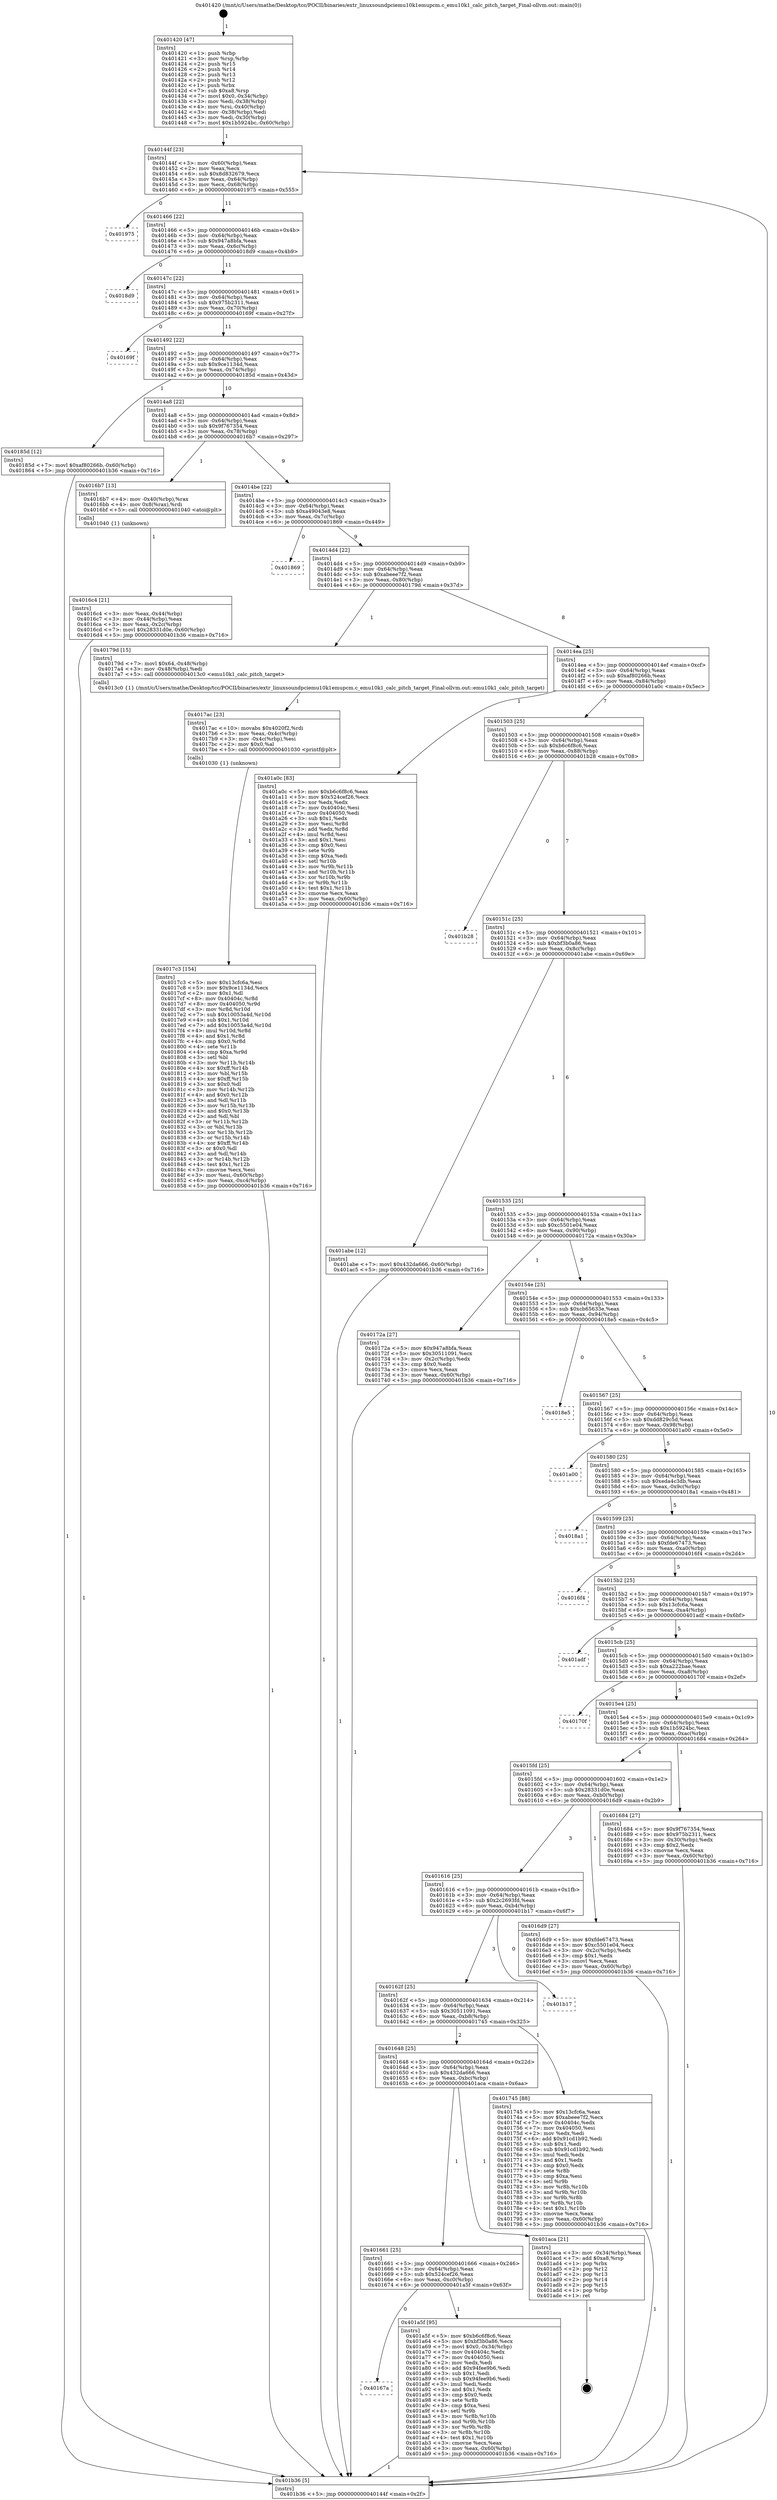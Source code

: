 digraph "0x401420" {
  label = "0x401420 (/mnt/c/Users/mathe/Desktop/tcc/POCII/binaries/extr_linuxsoundpciemu10k1emupcm.c_emu10k1_calc_pitch_target_Final-ollvm.out::main(0))"
  labelloc = "t"
  node[shape=record]

  Entry [label="",width=0.3,height=0.3,shape=circle,fillcolor=black,style=filled]
  "0x40144f" [label="{
     0x40144f [23]\l
     | [instrs]\l
     &nbsp;&nbsp;0x40144f \<+3\>: mov -0x60(%rbp),%eax\l
     &nbsp;&nbsp;0x401452 \<+2\>: mov %eax,%ecx\l
     &nbsp;&nbsp;0x401454 \<+6\>: sub $0x8d832679,%ecx\l
     &nbsp;&nbsp;0x40145a \<+3\>: mov %eax,-0x64(%rbp)\l
     &nbsp;&nbsp;0x40145d \<+3\>: mov %ecx,-0x68(%rbp)\l
     &nbsp;&nbsp;0x401460 \<+6\>: je 0000000000401975 \<main+0x555\>\l
  }"]
  "0x401975" [label="{
     0x401975\l
  }", style=dashed]
  "0x401466" [label="{
     0x401466 [22]\l
     | [instrs]\l
     &nbsp;&nbsp;0x401466 \<+5\>: jmp 000000000040146b \<main+0x4b\>\l
     &nbsp;&nbsp;0x40146b \<+3\>: mov -0x64(%rbp),%eax\l
     &nbsp;&nbsp;0x40146e \<+5\>: sub $0x947a8bfa,%eax\l
     &nbsp;&nbsp;0x401473 \<+3\>: mov %eax,-0x6c(%rbp)\l
     &nbsp;&nbsp;0x401476 \<+6\>: je 00000000004018d9 \<main+0x4b9\>\l
  }"]
  Exit [label="",width=0.3,height=0.3,shape=circle,fillcolor=black,style=filled,peripheries=2]
  "0x4018d9" [label="{
     0x4018d9\l
  }", style=dashed]
  "0x40147c" [label="{
     0x40147c [22]\l
     | [instrs]\l
     &nbsp;&nbsp;0x40147c \<+5\>: jmp 0000000000401481 \<main+0x61\>\l
     &nbsp;&nbsp;0x401481 \<+3\>: mov -0x64(%rbp),%eax\l
     &nbsp;&nbsp;0x401484 \<+5\>: sub $0x975b2311,%eax\l
     &nbsp;&nbsp;0x401489 \<+3\>: mov %eax,-0x70(%rbp)\l
     &nbsp;&nbsp;0x40148c \<+6\>: je 000000000040169f \<main+0x27f\>\l
  }"]
  "0x40167a" [label="{
     0x40167a\l
  }", style=dashed]
  "0x40169f" [label="{
     0x40169f\l
  }", style=dashed]
  "0x401492" [label="{
     0x401492 [22]\l
     | [instrs]\l
     &nbsp;&nbsp;0x401492 \<+5\>: jmp 0000000000401497 \<main+0x77\>\l
     &nbsp;&nbsp;0x401497 \<+3\>: mov -0x64(%rbp),%eax\l
     &nbsp;&nbsp;0x40149a \<+5\>: sub $0x9ce1134d,%eax\l
     &nbsp;&nbsp;0x40149f \<+3\>: mov %eax,-0x74(%rbp)\l
     &nbsp;&nbsp;0x4014a2 \<+6\>: je 000000000040185d \<main+0x43d\>\l
  }"]
  "0x401a5f" [label="{
     0x401a5f [95]\l
     | [instrs]\l
     &nbsp;&nbsp;0x401a5f \<+5\>: mov $0xb6c6f8c6,%eax\l
     &nbsp;&nbsp;0x401a64 \<+5\>: mov $0xbf3b0a86,%ecx\l
     &nbsp;&nbsp;0x401a69 \<+7\>: movl $0x0,-0x34(%rbp)\l
     &nbsp;&nbsp;0x401a70 \<+7\>: mov 0x40404c,%edx\l
     &nbsp;&nbsp;0x401a77 \<+7\>: mov 0x404050,%esi\l
     &nbsp;&nbsp;0x401a7e \<+2\>: mov %edx,%edi\l
     &nbsp;&nbsp;0x401a80 \<+6\>: add $0x94fee9b6,%edi\l
     &nbsp;&nbsp;0x401a86 \<+3\>: sub $0x1,%edi\l
     &nbsp;&nbsp;0x401a89 \<+6\>: sub $0x94fee9b6,%edi\l
     &nbsp;&nbsp;0x401a8f \<+3\>: imul %edi,%edx\l
     &nbsp;&nbsp;0x401a92 \<+3\>: and $0x1,%edx\l
     &nbsp;&nbsp;0x401a95 \<+3\>: cmp $0x0,%edx\l
     &nbsp;&nbsp;0x401a98 \<+4\>: sete %r8b\l
     &nbsp;&nbsp;0x401a9c \<+3\>: cmp $0xa,%esi\l
     &nbsp;&nbsp;0x401a9f \<+4\>: setl %r9b\l
     &nbsp;&nbsp;0x401aa3 \<+3\>: mov %r8b,%r10b\l
     &nbsp;&nbsp;0x401aa6 \<+3\>: and %r9b,%r10b\l
     &nbsp;&nbsp;0x401aa9 \<+3\>: xor %r9b,%r8b\l
     &nbsp;&nbsp;0x401aac \<+3\>: or %r8b,%r10b\l
     &nbsp;&nbsp;0x401aaf \<+4\>: test $0x1,%r10b\l
     &nbsp;&nbsp;0x401ab3 \<+3\>: cmovne %ecx,%eax\l
     &nbsp;&nbsp;0x401ab6 \<+3\>: mov %eax,-0x60(%rbp)\l
     &nbsp;&nbsp;0x401ab9 \<+5\>: jmp 0000000000401b36 \<main+0x716\>\l
  }"]
  "0x40185d" [label="{
     0x40185d [12]\l
     | [instrs]\l
     &nbsp;&nbsp;0x40185d \<+7\>: movl $0xaf80266b,-0x60(%rbp)\l
     &nbsp;&nbsp;0x401864 \<+5\>: jmp 0000000000401b36 \<main+0x716\>\l
  }"]
  "0x4014a8" [label="{
     0x4014a8 [22]\l
     | [instrs]\l
     &nbsp;&nbsp;0x4014a8 \<+5\>: jmp 00000000004014ad \<main+0x8d\>\l
     &nbsp;&nbsp;0x4014ad \<+3\>: mov -0x64(%rbp),%eax\l
     &nbsp;&nbsp;0x4014b0 \<+5\>: sub $0x9f767354,%eax\l
     &nbsp;&nbsp;0x4014b5 \<+3\>: mov %eax,-0x78(%rbp)\l
     &nbsp;&nbsp;0x4014b8 \<+6\>: je 00000000004016b7 \<main+0x297\>\l
  }"]
  "0x401661" [label="{
     0x401661 [25]\l
     | [instrs]\l
     &nbsp;&nbsp;0x401661 \<+5\>: jmp 0000000000401666 \<main+0x246\>\l
     &nbsp;&nbsp;0x401666 \<+3\>: mov -0x64(%rbp),%eax\l
     &nbsp;&nbsp;0x401669 \<+5\>: sub $0x524cef26,%eax\l
     &nbsp;&nbsp;0x40166e \<+6\>: mov %eax,-0xc0(%rbp)\l
     &nbsp;&nbsp;0x401674 \<+6\>: je 0000000000401a5f \<main+0x63f\>\l
  }"]
  "0x4016b7" [label="{
     0x4016b7 [13]\l
     | [instrs]\l
     &nbsp;&nbsp;0x4016b7 \<+4\>: mov -0x40(%rbp),%rax\l
     &nbsp;&nbsp;0x4016bb \<+4\>: mov 0x8(%rax),%rdi\l
     &nbsp;&nbsp;0x4016bf \<+5\>: call 0000000000401040 \<atoi@plt\>\l
     | [calls]\l
     &nbsp;&nbsp;0x401040 \{1\} (unknown)\l
  }"]
  "0x4014be" [label="{
     0x4014be [22]\l
     | [instrs]\l
     &nbsp;&nbsp;0x4014be \<+5\>: jmp 00000000004014c3 \<main+0xa3\>\l
     &nbsp;&nbsp;0x4014c3 \<+3\>: mov -0x64(%rbp),%eax\l
     &nbsp;&nbsp;0x4014c6 \<+5\>: sub $0xa49043e8,%eax\l
     &nbsp;&nbsp;0x4014cb \<+3\>: mov %eax,-0x7c(%rbp)\l
     &nbsp;&nbsp;0x4014ce \<+6\>: je 0000000000401869 \<main+0x449\>\l
  }"]
  "0x401aca" [label="{
     0x401aca [21]\l
     | [instrs]\l
     &nbsp;&nbsp;0x401aca \<+3\>: mov -0x34(%rbp),%eax\l
     &nbsp;&nbsp;0x401acd \<+7\>: add $0xa8,%rsp\l
     &nbsp;&nbsp;0x401ad4 \<+1\>: pop %rbx\l
     &nbsp;&nbsp;0x401ad5 \<+2\>: pop %r12\l
     &nbsp;&nbsp;0x401ad7 \<+2\>: pop %r13\l
     &nbsp;&nbsp;0x401ad9 \<+2\>: pop %r14\l
     &nbsp;&nbsp;0x401adb \<+2\>: pop %r15\l
     &nbsp;&nbsp;0x401add \<+1\>: pop %rbp\l
     &nbsp;&nbsp;0x401ade \<+1\>: ret\l
  }"]
  "0x401869" [label="{
     0x401869\l
  }", style=dashed]
  "0x4014d4" [label="{
     0x4014d4 [22]\l
     | [instrs]\l
     &nbsp;&nbsp;0x4014d4 \<+5\>: jmp 00000000004014d9 \<main+0xb9\>\l
     &nbsp;&nbsp;0x4014d9 \<+3\>: mov -0x64(%rbp),%eax\l
     &nbsp;&nbsp;0x4014dc \<+5\>: sub $0xabeee7f2,%eax\l
     &nbsp;&nbsp;0x4014e1 \<+3\>: mov %eax,-0x80(%rbp)\l
     &nbsp;&nbsp;0x4014e4 \<+6\>: je 000000000040179d \<main+0x37d\>\l
  }"]
  "0x4017c3" [label="{
     0x4017c3 [154]\l
     | [instrs]\l
     &nbsp;&nbsp;0x4017c3 \<+5\>: mov $0x13cfc6a,%esi\l
     &nbsp;&nbsp;0x4017c8 \<+5\>: mov $0x9ce1134d,%ecx\l
     &nbsp;&nbsp;0x4017cd \<+2\>: mov $0x1,%dl\l
     &nbsp;&nbsp;0x4017cf \<+8\>: mov 0x40404c,%r8d\l
     &nbsp;&nbsp;0x4017d7 \<+8\>: mov 0x404050,%r9d\l
     &nbsp;&nbsp;0x4017df \<+3\>: mov %r8d,%r10d\l
     &nbsp;&nbsp;0x4017e2 \<+7\>: sub $0x10053a4d,%r10d\l
     &nbsp;&nbsp;0x4017e9 \<+4\>: sub $0x1,%r10d\l
     &nbsp;&nbsp;0x4017ed \<+7\>: add $0x10053a4d,%r10d\l
     &nbsp;&nbsp;0x4017f4 \<+4\>: imul %r10d,%r8d\l
     &nbsp;&nbsp;0x4017f8 \<+4\>: and $0x1,%r8d\l
     &nbsp;&nbsp;0x4017fc \<+4\>: cmp $0x0,%r8d\l
     &nbsp;&nbsp;0x401800 \<+4\>: sete %r11b\l
     &nbsp;&nbsp;0x401804 \<+4\>: cmp $0xa,%r9d\l
     &nbsp;&nbsp;0x401808 \<+3\>: setl %bl\l
     &nbsp;&nbsp;0x40180b \<+3\>: mov %r11b,%r14b\l
     &nbsp;&nbsp;0x40180e \<+4\>: xor $0xff,%r14b\l
     &nbsp;&nbsp;0x401812 \<+3\>: mov %bl,%r15b\l
     &nbsp;&nbsp;0x401815 \<+4\>: xor $0xff,%r15b\l
     &nbsp;&nbsp;0x401819 \<+3\>: xor $0x0,%dl\l
     &nbsp;&nbsp;0x40181c \<+3\>: mov %r14b,%r12b\l
     &nbsp;&nbsp;0x40181f \<+4\>: and $0x0,%r12b\l
     &nbsp;&nbsp;0x401823 \<+3\>: and %dl,%r11b\l
     &nbsp;&nbsp;0x401826 \<+3\>: mov %r15b,%r13b\l
     &nbsp;&nbsp;0x401829 \<+4\>: and $0x0,%r13b\l
     &nbsp;&nbsp;0x40182d \<+2\>: and %dl,%bl\l
     &nbsp;&nbsp;0x40182f \<+3\>: or %r11b,%r12b\l
     &nbsp;&nbsp;0x401832 \<+3\>: or %bl,%r13b\l
     &nbsp;&nbsp;0x401835 \<+3\>: xor %r13b,%r12b\l
     &nbsp;&nbsp;0x401838 \<+3\>: or %r15b,%r14b\l
     &nbsp;&nbsp;0x40183b \<+4\>: xor $0xff,%r14b\l
     &nbsp;&nbsp;0x40183f \<+3\>: or $0x0,%dl\l
     &nbsp;&nbsp;0x401842 \<+3\>: and %dl,%r14b\l
     &nbsp;&nbsp;0x401845 \<+3\>: or %r14b,%r12b\l
     &nbsp;&nbsp;0x401848 \<+4\>: test $0x1,%r12b\l
     &nbsp;&nbsp;0x40184c \<+3\>: cmovne %ecx,%esi\l
     &nbsp;&nbsp;0x40184f \<+3\>: mov %esi,-0x60(%rbp)\l
     &nbsp;&nbsp;0x401852 \<+6\>: mov %eax,-0xc4(%rbp)\l
     &nbsp;&nbsp;0x401858 \<+5\>: jmp 0000000000401b36 \<main+0x716\>\l
  }"]
  "0x40179d" [label="{
     0x40179d [15]\l
     | [instrs]\l
     &nbsp;&nbsp;0x40179d \<+7\>: movl $0x64,-0x48(%rbp)\l
     &nbsp;&nbsp;0x4017a4 \<+3\>: mov -0x48(%rbp),%edi\l
     &nbsp;&nbsp;0x4017a7 \<+5\>: call 00000000004013c0 \<emu10k1_calc_pitch_target\>\l
     | [calls]\l
     &nbsp;&nbsp;0x4013c0 \{1\} (/mnt/c/Users/mathe/Desktop/tcc/POCII/binaries/extr_linuxsoundpciemu10k1emupcm.c_emu10k1_calc_pitch_target_Final-ollvm.out::emu10k1_calc_pitch_target)\l
  }"]
  "0x4014ea" [label="{
     0x4014ea [25]\l
     | [instrs]\l
     &nbsp;&nbsp;0x4014ea \<+5\>: jmp 00000000004014ef \<main+0xcf\>\l
     &nbsp;&nbsp;0x4014ef \<+3\>: mov -0x64(%rbp),%eax\l
     &nbsp;&nbsp;0x4014f2 \<+5\>: sub $0xaf80266b,%eax\l
     &nbsp;&nbsp;0x4014f7 \<+6\>: mov %eax,-0x84(%rbp)\l
     &nbsp;&nbsp;0x4014fd \<+6\>: je 0000000000401a0c \<main+0x5ec\>\l
  }"]
  "0x4017ac" [label="{
     0x4017ac [23]\l
     | [instrs]\l
     &nbsp;&nbsp;0x4017ac \<+10\>: movabs $0x4020f2,%rdi\l
     &nbsp;&nbsp;0x4017b6 \<+3\>: mov %eax,-0x4c(%rbp)\l
     &nbsp;&nbsp;0x4017b9 \<+3\>: mov -0x4c(%rbp),%esi\l
     &nbsp;&nbsp;0x4017bc \<+2\>: mov $0x0,%al\l
     &nbsp;&nbsp;0x4017be \<+5\>: call 0000000000401030 \<printf@plt\>\l
     | [calls]\l
     &nbsp;&nbsp;0x401030 \{1\} (unknown)\l
  }"]
  "0x401a0c" [label="{
     0x401a0c [83]\l
     | [instrs]\l
     &nbsp;&nbsp;0x401a0c \<+5\>: mov $0xb6c6f8c6,%eax\l
     &nbsp;&nbsp;0x401a11 \<+5\>: mov $0x524cef26,%ecx\l
     &nbsp;&nbsp;0x401a16 \<+2\>: xor %edx,%edx\l
     &nbsp;&nbsp;0x401a18 \<+7\>: mov 0x40404c,%esi\l
     &nbsp;&nbsp;0x401a1f \<+7\>: mov 0x404050,%edi\l
     &nbsp;&nbsp;0x401a26 \<+3\>: sub $0x1,%edx\l
     &nbsp;&nbsp;0x401a29 \<+3\>: mov %esi,%r8d\l
     &nbsp;&nbsp;0x401a2c \<+3\>: add %edx,%r8d\l
     &nbsp;&nbsp;0x401a2f \<+4\>: imul %r8d,%esi\l
     &nbsp;&nbsp;0x401a33 \<+3\>: and $0x1,%esi\l
     &nbsp;&nbsp;0x401a36 \<+3\>: cmp $0x0,%esi\l
     &nbsp;&nbsp;0x401a39 \<+4\>: sete %r9b\l
     &nbsp;&nbsp;0x401a3d \<+3\>: cmp $0xa,%edi\l
     &nbsp;&nbsp;0x401a40 \<+4\>: setl %r10b\l
     &nbsp;&nbsp;0x401a44 \<+3\>: mov %r9b,%r11b\l
     &nbsp;&nbsp;0x401a47 \<+3\>: and %r10b,%r11b\l
     &nbsp;&nbsp;0x401a4a \<+3\>: xor %r10b,%r9b\l
     &nbsp;&nbsp;0x401a4d \<+3\>: or %r9b,%r11b\l
     &nbsp;&nbsp;0x401a50 \<+4\>: test $0x1,%r11b\l
     &nbsp;&nbsp;0x401a54 \<+3\>: cmovne %ecx,%eax\l
     &nbsp;&nbsp;0x401a57 \<+3\>: mov %eax,-0x60(%rbp)\l
     &nbsp;&nbsp;0x401a5a \<+5\>: jmp 0000000000401b36 \<main+0x716\>\l
  }"]
  "0x401503" [label="{
     0x401503 [25]\l
     | [instrs]\l
     &nbsp;&nbsp;0x401503 \<+5\>: jmp 0000000000401508 \<main+0xe8\>\l
     &nbsp;&nbsp;0x401508 \<+3\>: mov -0x64(%rbp),%eax\l
     &nbsp;&nbsp;0x40150b \<+5\>: sub $0xb6c6f8c6,%eax\l
     &nbsp;&nbsp;0x401510 \<+6\>: mov %eax,-0x88(%rbp)\l
     &nbsp;&nbsp;0x401516 \<+6\>: je 0000000000401b28 \<main+0x708\>\l
  }"]
  "0x401648" [label="{
     0x401648 [25]\l
     | [instrs]\l
     &nbsp;&nbsp;0x401648 \<+5\>: jmp 000000000040164d \<main+0x22d\>\l
     &nbsp;&nbsp;0x40164d \<+3\>: mov -0x64(%rbp),%eax\l
     &nbsp;&nbsp;0x401650 \<+5\>: sub $0x432da666,%eax\l
     &nbsp;&nbsp;0x401655 \<+6\>: mov %eax,-0xbc(%rbp)\l
     &nbsp;&nbsp;0x40165b \<+6\>: je 0000000000401aca \<main+0x6aa\>\l
  }"]
  "0x401b28" [label="{
     0x401b28\l
  }", style=dashed]
  "0x40151c" [label="{
     0x40151c [25]\l
     | [instrs]\l
     &nbsp;&nbsp;0x40151c \<+5\>: jmp 0000000000401521 \<main+0x101\>\l
     &nbsp;&nbsp;0x401521 \<+3\>: mov -0x64(%rbp),%eax\l
     &nbsp;&nbsp;0x401524 \<+5\>: sub $0xbf3b0a86,%eax\l
     &nbsp;&nbsp;0x401529 \<+6\>: mov %eax,-0x8c(%rbp)\l
     &nbsp;&nbsp;0x40152f \<+6\>: je 0000000000401abe \<main+0x69e\>\l
  }"]
  "0x401745" [label="{
     0x401745 [88]\l
     | [instrs]\l
     &nbsp;&nbsp;0x401745 \<+5\>: mov $0x13cfc6a,%eax\l
     &nbsp;&nbsp;0x40174a \<+5\>: mov $0xabeee7f2,%ecx\l
     &nbsp;&nbsp;0x40174f \<+7\>: mov 0x40404c,%edx\l
     &nbsp;&nbsp;0x401756 \<+7\>: mov 0x404050,%esi\l
     &nbsp;&nbsp;0x40175d \<+2\>: mov %edx,%edi\l
     &nbsp;&nbsp;0x40175f \<+6\>: add $0x91cd1b92,%edi\l
     &nbsp;&nbsp;0x401765 \<+3\>: sub $0x1,%edi\l
     &nbsp;&nbsp;0x401768 \<+6\>: sub $0x91cd1b92,%edi\l
     &nbsp;&nbsp;0x40176e \<+3\>: imul %edi,%edx\l
     &nbsp;&nbsp;0x401771 \<+3\>: and $0x1,%edx\l
     &nbsp;&nbsp;0x401774 \<+3\>: cmp $0x0,%edx\l
     &nbsp;&nbsp;0x401777 \<+4\>: sete %r8b\l
     &nbsp;&nbsp;0x40177b \<+3\>: cmp $0xa,%esi\l
     &nbsp;&nbsp;0x40177e \<+4\>: setl %r9b\l
     &nbsp;&nbsp;0x401782 \<+3\>: mov %r8b,%r10b\l
     &nbsp;&nbsp;0x401785 \<+3\>: and %r9b,%r10b\l
     &nbsp;&nbsp;0x401788 \<+3\>: xor %r9b,%r8b\l
     &nbsp;&nbsp;0x40178b \<+3\>: or %r8b,%r10b\l
     &nbsp;&nbsp;0x40178e \<+4\>: test $0x1,%r10b\l
     &nbsp;&nbsp;0x401792 \<+3\>: cmovne %ecx,%eax\l
     &nbsp;&nbsp;0x401795 \<+3\>: mov %eax,-0x60(%rbp)\l
     &nbsp;&nbsp;0x401798 \<+5\>: jmp 0000000000401b36 \<main+0x716\>\l
  }"]
  "0x401abe" [label="{
     0x401abe [12]\l
     | [instrs]\l
     &nbsp;&nbsp;0x401abe \<+7\>: movl $0x432da666,-0x60(%rbp)\l
     &nbsp;&nbsp;0x401ac5 \<+5\>: jmp 0000000000401b36 \<main+0x716\>\l
  }"]
  "0x401535" [label="{
     0x401535 [25]\l
     | [instrs]\l
     &nbsp;&nbsp;0x401535 \<+5\>: jmp 000000000040153a \<main+0x11a\>\l
     &nbsp;&nbsp;0x40153a \<+3\>: mov -0x64(%rbp),%eax\l
     &nbsp;&nbsp;0x40153d \<+5\>: sub $0xc5501e04,%eax\l
     &nbsp;&nbsp;0x401542 \<+6\>: mov %eax,-0x90(%rbp)\l
     &nbsp;&nbsp;0x401548 \<+6\>: je 000000000040172a \<main+0x30a\>\l
  }"]
  "0x40162f" [label="{
     0x40162f [25]\l
     | [instrs]\l
     &nbsp;&nbsp;0x40162f \<+5\>: jmp 0000000000401634 \<main+0x214\>\l
     &nbsp;&nbsp;0x401634 \<+3\>: mov -0x64(%rbp),%eax\l
     &nbsp;&nbsp;0x401637 \<+5\>: sub $0x30511091,%eax\l
     &nbsp;&nbsp;0x40163c \<+6\>: mov %eax,-0xb8(%rbp)\l
     &nbsp;&nbsp;0x401642 \<+6\>: je 0000000000401745 \<main+0x325\>\l
  }"]
  "0x40172a" [label="{
     0x40172a [27]\l
     | [instrs]\l
     &nbsp;&nbsp;0x40172a \<+5\>: mov $0x947a8bfa,%eax\l
     &nbsp;&nbsp;0x40172f \<+5\>: mov $0x30511091,%ecx\l
     &nbsp;&nbsp;0x401734 \<+3\>: mov -0x2c(%rbp),%edx\l
     &nbsp;&nbsp;0x401737 \<+3\>: cmp $0x0,%edx\l
     &nbsp;&nbsp;0x40173a \<+3\>: cmove %ecx,%eax\l
     &nbsp;&nbsp;0x40173d \<+3\>: mov %eax,-0x60(%rbp)\l
     &nbsp;&nbsp;0x401740 \<+5\>: jmp 0000000000401b36 \<main+0x716\>\l
  }"]
  "0x40154e" [label="{
     0x40154e [25]\l
     | [instrs]\l
     &nbsp;&nbsp;0x40154e \<+5\>: jmp 0000000000401553 \<main+0x133\>\l
     &nbsp;&nbsp;0x401553 \<+3\>: mov -0x64(%rbp),%eax\l
     &nbsp;&nbsp;0x401556 \<+5\>: sub $0xcb65633e,%eax\l
     &nbsp;&nbsp;0x40155b \<+6\>: mov %eax,-0x94(%rbp)\l
     &nbsp;&nbsp;0x401561 \<+6\>: je 00000000004018e5 \<main+0x4c5\>\l
  }"]
  "0x401b17" [label="{
     0x401b17\l
  }", style=dashed]
  "0x4018e5" [label="{
     0x4018e5\l
  }", style=dashed]
  "0x401567" [label="{
     0x401567 [25]\l
     | [instrs]\l
     &nbsp;&nbsp;0x401567 \<+5\>: jmp 000000000040156c \<main+0x14c\>\l
     &nbsp;&nbsp;0x40156c \<+3\>: mov -0x64(%rbp),%eax\l
     &nbsp;&nbsp;0x40156f \<+5\>: sub $0xdd829c5d,%eax\l
     &nbsp;&nbsp;0x401574 \<+6\>: mov %eax,-0x98(%rbp)\l
     &nbsp;&nbsp;0x40157a \<+6\>: je 0000000000401a00 \<main+0x5e0\>\l
  }"]
  "0x401616" [label="{
     0x401616 [25]\l
     | [instrs]\l
     &nbsp;&nbsp;0x401616 \<+5\>: jmp 000000000040161b \<main+0x1fb\>\l
     &nbsp;&nbsp;0x40161b \<+3\>: mov -0x64(%rbp),%eax\l
     &nbsp;&nbsp;0x40161e \<+5\>: sub $0x2c2693fd,%eax\l
     &nbsp;&nbsp;0x401623 \<+6\>: mov %eax,-0xb4(%rbp)\l
     &nbsp;&nbsp;0x401629 \<+6\>: je 0000000000401b17 \<main+0x6f7\>\l
  }"]
  "0x401a00" [label="{
     0x401a00\l
  }", style=dashed]
  "0x401580" [label="{
     0x401580 [25]\l
     | [instrs]\l
     &nbsp;&nbsp;0x401580 \<+5\>: jmp 0000000000401585 \<main+0x165\>\l
     &nbsp;&nbsp;0x401585 \<+3\>: mov -0x64(%rbp),%eax\l
     &nbsp;&nbsp;0x401588 \<+5\>: sub $0xeda4c3db,%eax\l
     &nbsp;&nbsp;0x40158d \<+6\>: mov %eax,-0x9c(%rbp)\l
     &nbsp;&nbsp;0x401593 \<+6\>: je 00000000004018a1 \<main+0x481\>\l
  }"]
  "0x4016d9" [label="{
     0x4016d9 [27]\l
     | [instrs]\l
     &nbsp;&nbsp;0x4016d9 \<+5\>: mov $0xfde67473,%eax\l
     &nbsp;&nbsp;0x4016de \<+5\>: mov $0xc5501e04,%ecx\l
     &nbsp;&nbsp;0x4016e3 \<+3\>: mov -0x2c(%rbp),%edx\l
     &nbsp;&nbsp;0x4016e6 \<+3\>: cmp $0x1,%edx\l
     &nbsp;&nbsp;0x4016e9 \<+3\>: cmovl %ecx,%eax\l
     &nbsp;&nbsp;0x4016ec \<+3\>: mov %eax,-0x60(%rbp)\l
     &nbsp;&nbsp;0x4016ef \<+5\>: jmp 0000000000401b36 \<main+0x716\>\l
  }"]
  "0x4018a1" [label="{
     0x4018a1\l
  }", style=dashed]
  "0x401599" [label="{
     0x401599 [25]\l
     | [instrs]\l
     &nbsp;&nbsp;0x401599 \<+5\>: jmp 000000000040159e \<main+0x17e\>\l
     &nbsp;&nbsp;0x40159e \<+3\>: mov -0x64(%rbp),%eax\l
     &nbsp;&nbsp;0x4015a1 \<+5\>: sub $0xfde67473,%eax\l
     &nbsp;&nbsp;0x4015a6 \<+6\>: mov %eax,-0xa0(%rbp)\l
     &nbsp;&nbsp;0x4015ac \<+6\>: je 00000000004016f4 \<main+0x2d4\>\l
  }"]
  "0x4016c4" [label="{
     0x4016c4 [21]\l
     | [instrs]\l
     &nbsp;&nbsp;0x4016c4 \<+3\>: mov %eax,-0x44(%rbp)\l
     &nbsp;&nbsp;0x4016c7 \<+3\>: mov -0x44(%rbp),%eax\l
     &nbsp;&nbsp;0x4016ca \<+3\>: mov %eax,-0x2c(%rbp)\l
     &nbsp;&nbsp;0x4016cd \<+7\>: movl $0x28331d0e,-0x60(%rbp)\l
     &nbsp;&nbsp;0x4016d4 \<+5\>: jmp 0000000000401b36 \<main+0x716\>\l
  }"]
  "0x4016f4" [label="{
     0x4016f4\l
  }", style=dashed]
  "0x4015b2" [label="{
     0x4015b2 [25]\l
     | [instrs]\l
     &nbsp;&nbsp;0x4015b2 \<+5\>: jmp 00000000004015b7 \<main+0x197\>\l
     &nbsp;&nbsp;0x4015b7 \<+3\>: mov -0x64(%rbp),%eax\l
     &nbsp;&nbsp;0x4015ba \<+5\>: sub $0x13cfc6a,%eax\l
     &nbsp;&nbsp;0x4015bf \<+6\>: mov %eax,-0xa4(%rbp)\l
     &nbsp;&nbsp;0x4015c5 \<+6\>: je 0000000000401adf \<main+0x6bf\>\l
  }"]
  "0x401420" [label="{
     0x401420 [47]\l
     | [instrs]\l
     &nbsp;&nbsp;0x401420 \<+1\>: push %rbp\l
     &nbsp;&nbsp;0x401421 \<+3\>: mov %rsp,%rbp\l
     &nbsp;&nbsp;0x401424 \<+2\>: push %r15\l
     &nbsp;&nbsp;0x401426 \<+2\>: push %r14\l
     &nbsp;&nbsp;0x401428 \<+2\>: push %r13\l
     &nbsp;&nbsp;0x40142a \<+2\>: push %r12\l
     &nbsp;&nbsp;0x40142c \<+1\>: push %rbx\l
     &nbsp;&nbsp;0x40142d \<+7\>: sub $0xa8,%rsp\l
     &nbsp;&nbsp;0x401434 \<+7\>: movl $0x0,-0x34(%rbp)\l
     &nbsp;&nbsp;0x40143b \<+3\>: mov %edi,-0x38(%rbp)\l
     &nbsp;&nbsp;0x40143e \<+4\>: mov %rsi,-0x40(%rbp)\l
     &nbsp;&nbsp;0x401442 \<+3\>: mov -0x38(%rbp),%edi\l
     &nbsp;&nbsp;0x401445 \<+3\>: mov %edi,-0x30(%rbp)\l
     &nbsp;&nbsp;0x401448 \<+7\>: movl $0x1b5924bc,-0x60(%rbp)\l
  }"]
  "0x401adf" [label="{
     0x401adf\l
  }", style=dashed]
  "0x4015cb" [label="{
     0x4015cb [25]\l
     | [instrs]\l
     &nbsp;&nbsp;0x4015cb \<+5\>: jmp 00000000004015d0 \<main+0x1b0\>\l
     &nbsp;&nbsp;0x4015d0 \<+3\>: mov -0x64(%rbp),%eax\l
     &nbsp;&nbsp;0x4015d3 \<+5\>: sub $0xa222bae,%eax\l
     &nbsp;&nbsp;0x4015d8 \<+6\>: mov %eax,-0xa8(%rbp)\l
     &nbsp;&nbsp;0x4015de \<+6\>: je 000000000040170f \<main+0x2ef\>\l
  }"]
  "0x401b36" [label="{
     0x401b36 [5]\l
     | [instrs]\l
     &nbsp;&nbsp;0x401b36 \<+5\>: jmp 000000000040144f \<main+0x2f\>\l
  }"]
  "0x40170f" [label="{
     0x40170f\l
  }", style=dashed]
  "0x4015e4" [label="{
     0x4015e4 [25]\l
     | [instrs]\l
     &nbsp;&nbsp;0x4015e4 \<+5\>: jmp 00000000004015e9 \<main+0x1c9\>\l
     &nbsp;&nbsp;0x4015e9 \<+3\>: mov -0x64(%rbp),%eax\l
     &nbsp;&nbsp;0x4015ec \<+5\>: sub $0x1b5924bc,%eax\l
     &nbsp;&nbsp;0x4015f1 \<+6\>: mov %eax,-0xac(%rbp)\l
     &nbsp;&nbsp;0x4015f7 \<+6\>: je 0000000000401684 \<main+0x264\>\l
  }"]
  "0x4015fd" [label="{
     0x4015fd [25]\l
     | [instrs]\l
     &nbsp;&nbsp;0x4015fd \<+5\>: jmp 0000000000401602 \<main+0x1e2\>\l
     &nbsp;&nbsp;0x401602 \<+3\>: mov -0x64(%rbp),%eax\l
     &nbsp;&nbsp;0x401605 \<+5\>: sub $0x28331d0e,%eax\l
     &nbsp;&nbsp;0x40160a \<+6\>: mov %eax,-0xb0(%rbp)\l
     &nbsp;&nbsp;0x401610 \<+6\>: je 00000000004016d9 \<main+0x2b9\>\l
  }"]
  "0x401684" [label="{
     0x401684 [27]\l
     | [instrs]\l
     &nbsp;&nbsp;0x401684 \<+5\>: mov $0x9f767354,%eax\l
     &nbsp;&nbsp;0x401689 \<+5\>: mov $0x975b2311,%ecx\l
     &nbsp;&nbsp;0x40168e \<+3\>: mov -0x30(%rbp),%edx\l
     &nbsp;&nbsp;0x401691 \<+3\>: cmp $0x2,%edx\l
     &nbsp;&nbsp;0x401694 \<+3\>: cmovne %ecx,%eax\l
     &nbsp;&nbsp;0x401697 \<+3\>: mov %eax,-0x60(%rbp)\l
     &nbsp;&nbsp;0x40169a \<+5\>: jmp 0000000000401b36 \<main+0x716\>\l
  }"]
  Entry -> "0x401420" [label=" 1"]
  "0x40144f" -> "0x401975" [label=" 0"]
  "0x40144f" -> "0x401466" [label=" 11"]
  "0x401aca" -> Exit [label=" 1"]
  "0x401466" -> "0x4018d9" [label=" 0"]
  "0x401466" -> "0x40147c" [label=" 11"]
  "0x401abe" -> "0x401b36" [label=" 1"]
  "0x40147c" -> "0x40169f" [label=" 0"]
  "0x40147c" -> "0x401492" [label=" 11"]
  "0x401a5f" -> "0x401b36" [label=" 1"]
  "0x401492" -> "0x40185d" [label=" 1"]
  "0x401492" -> "0x4014a8" [label=" 10"]
  "0x401661" -> "0x40167a" [label=" 0"]
  "0x4014a8" -> "0x4016b7" [label=" 1"]
  "0x4014a8" -> "0x4014be" [label=" 9"]
  "0x401661" -> "0x401a5f" [label=" 1"]
  "0x4014be" -> "0x401869" [label=" 0"]
  "0x4014be" -> "0x4014d4" [label=" 9"]
  "0x401648" -> "0x401661" [label=" 1"]
  "0x4014d4" -> "0x40179d" [label=" 1"]
  "0x4014d4" -> "0x4014ea" [label=" 8"]
  "0x401648" -> "0x401aca" [label=" 1"]
  "0x4014ea" -> "0x401a0c" [label=" 1"]
  "0x4014ea" -> "0x401503" [label=" 7"]
  "0x401a0c" -> "0x401b36" [label=" 1"]
  "0x401503" -> "0x401b28" [label=" 0"]
  "0x401503" -> "0x40151c" [label=" 7"]
  "0x40185d" -> "0x401b36" [label=" 1"]
  "0x40151c" -> "0x401abe" [label=" 1"]
  "0x40151c" -> "0x401535" [label=" 6"]
  "0x4017c3" -> "0x401b36" [label=" 1"]
  "0x401535" -> "0x40172a" [label=" 1"]
  "0x401535" -> "0x40154e" [label=" 5"]
  "0x40179d" -> "0x4017ac" [label=" 1"]
  "0x40154e" -> "0x4018e5" [label=" 0"]
  "0x40154e" -> "0x401567" [label=" 5"]
  "0x401745" -> "0x401b36" [label=" 1"]
  "0x401567" -> "0x401a00" [label=" 0"]
  "0x401567" -> "0x401580" [label=" 5"]
  "0x40162f" -> "0x401745" [label=" 1"]
  "0x401580" -> "0x4018a1" [label=" 0"]
  "0x401580" -> "0x401599" [label=" 5"]
  "0x4017ac" -> "0x4017c3" [label=" 1"]
  "0x401599" -> "0x4016f4" [label=" 0"]
  "0x401599" -> "0x4015b2" [label=" 5"]
  "0x401616" -> "0x401b17" [label=" 0"]
  "0x4015b2" -> "0x401adf" [label=" 0"]
  "0x4015b2" -> "0x4015cb" [label=" 5"]
  "0x40162f" -> "0x401648" [label=" 2"]
  "0x4015cb" -> "0x40170f" [label=" 0"]
  "0x4015cb" -> "0x4015e4" [label=" 5"]
  "0x40172a" -> "0x401b36" [label=" 1"]
  "0x4015e4" -> "0x401684" [label=" 1"]
  "0x4015e4" -> "0x4015fd" [label=" 4"]
  "0x401684" -> "0x401b36" [label=" 1"]
  "0x401420" -> "0x40144f" [label=" 1"]
  "0x401b36" -> "0x40144f" [label=" 10"]
  "0x4016b7" -> "0x4016c4" [label=" 1"]
  "0x4016c4" -> "0x401b36" [label=" 1"]
  "0x401616" -> "0x40162f" [label=" 3"]
  "0x4015fd" -> "0x4016d9" [label=" 1"]
  "0x4015fd" -> "0x401616" [label=" 3"]
  "0x4016d9" -> "0x401b36" [label=" 1"]
}

